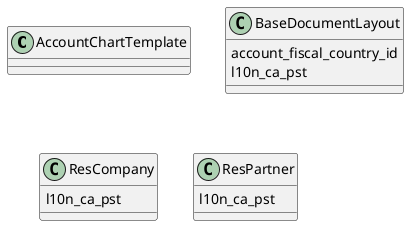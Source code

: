@startuml classes_l10n_ca
set namespaceSeparator none
class "AccountChartTemplate" as odoo_src.odoo.addons.l10n_ca.models.template_ca.AccountChartTemplate {
}
class "BaseDocumentLayout" as odoo_src.odoo.addons.l10n_ca.models.res_company.BaseDocumentLayout {
  account_fiscal_country_id
  l10n_ca_pst
}
class "ResCompany" as odoo_src.odoo.addons.l10n_ca.models.res_company.ResCompany {
  l10n_ca_pst
}
class "ResPartner" as odoo_src.odoo.addons.l10n_ca.models.res_partner.ResPartner {
  l10n_ca_pst
}
@enduml
